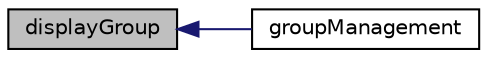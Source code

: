 digraph "displayGroup"
{
  edge [fontname="Helvetica",fontsize="10",labelfontname="Helvetica",labelfontsize="10"];
  node [fontname="Helvetica",fontsize="10",shape=record];
  rankdir="LR";
  Node1 [label="displayGroup",height=0.2,width=0.4,color="black", fillcolor="grey75", style="filled", fontcolor="black"];
  Node1 -> Node2 [dir="back",color="midnightblue",fontsize="10",style="solid",fontname="Helvetica"];
  Node2 [label="groupManagement",height=0.2,width=0.4,color="black", fillcolor="white", style="filled",URL="$management_library_8php.html#a9cfc4c4d18e3f6771e5cc6b08922d185"];
}
